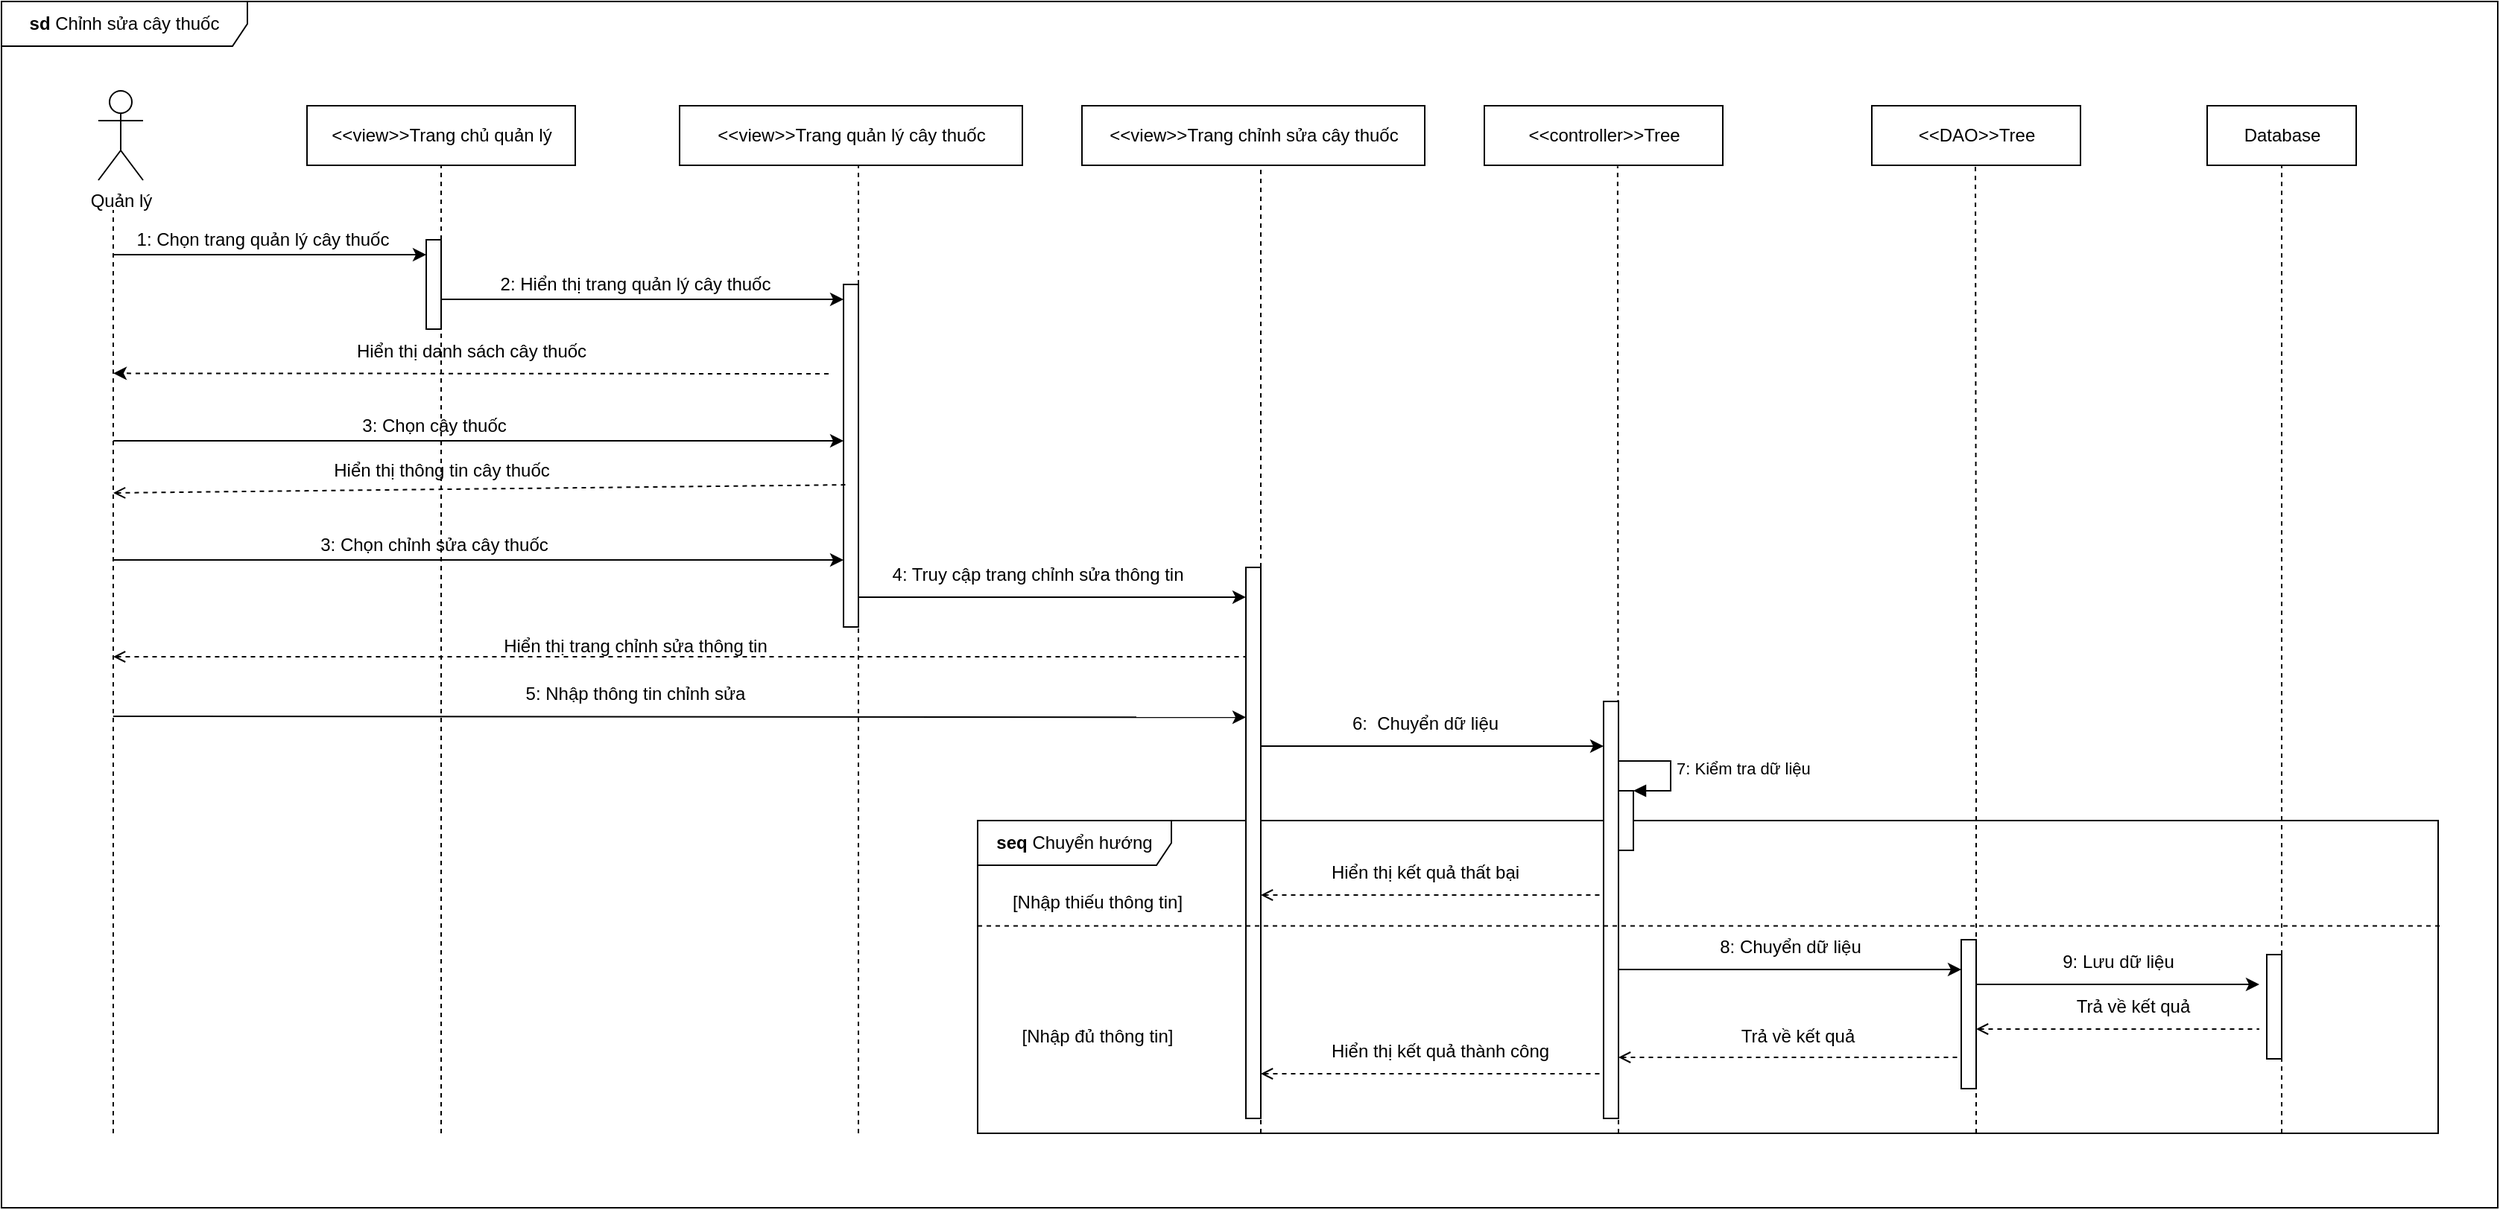 <mxfile version="20.6.0" type="device"><diagram id="asjjTaxxDbduJ_uwMJDM" name="Page-1"><mxGraphModel dx="1049" dy="568" grid="1" gridSize="10" guides="1" tooltips="1" connect="1" arrows="1" fold="1" page="1" pageScale="1" pageWidth="850" pageHeight="1100" math="0" shadow="0"><root><mxCell id="0"/><mxCell id="1" parent="0"/><mxCell id="Y9XglMHhpvMvOgpMFqkx-15" value="&lt;b&gt;seq&lt;/b&gt; Chuyển hướng" style="shape=umlFrame;whiteSpace=wrap;html=1;width=130;height=30;" vertex="1" parent="1"><mxGeometry x="670" y="590" width="980" height="210" as="geometry"/></mxCell><mxCell id="PbMtfc2Mm91NxUPL8bgm-46" value="&lt;b&gt;sd &lt;/b&gt;Chỉnh sửa cây thuốc" style="shape=umlFrame;whiteSpace=wrap;html=1;width=165;height=30;" parent="1" vertex="1"><mxGeometry x="15" y="40" width="1675" height="810" as="geometry"/></mxCell><mxCell id="PbMtfc2Mm91NxUPL8bgm-1" value="Quản lý" style="shape=umlActor;verticalLabelPosition=bottom;verticalAlign=top;html=1;outlineConnect=0;" parent="1" vertex="1"><mxGeometry x="80" y="100" width="30" height="60" as="geometry"/></mxCell><mxCell id="PbMtfc2Mm91NxUPL8bgm-5" value="&amp;lt;&amp;lt;view&amp;gt;&amp;gt;Trang chủ quản lý" style="html=1;" parent="1" vertex="1"><mxGeometry x="220" y="110" width="180" height="40" as="geometry"/></mxCell><mxCell id="PbMtfc2Mm91NxUPL8bgm-6" value="&amp;lt;&amp;lt;controller&amp;gt;&amp;gt;Tree" style="html=1;" parent="1" vertex="1"><mxGeometry x="1010" y="110" width="160" height="40" as="geometry"/></mxCell><mxCell id="PbMtfc2Mm91NxUPL8bgm-7" value="&amp;lt;&amp;lt;DAO&amp;gt;&amp;gt;Tree" style="html=1;" parent="1" vertex="1"><mxGeometry x="1270" y="110" width="140" height="40" as="geometry"/></mxCell><mxCell id="PbMtfc2Mm91NxUPL8bgm-8" value="Database" style="html=1;" parent="1" vertex="1"><mxGeometry x="1495" y="110" width="100" height="40" as="geometry"/></mxCell><mxCell id="PbMtfc2Mm91NxUPL8bgm-10" value="" style="endArrow=none;dashed=1;html=1;rounded=0;" parent="1" edge="1"><mxGeometry width="50" height="50" relative="1" as="geometry"><mxPoint x="90" y="800" as="sourcePoint"/><mxPoint x="90" y="180" as="targetPoint"/></mxGeometry></mxCell><mxCell id="PbMtfc2Mm91NxUPL8bgm-11" value="" style="endArrow=classic;html=1;rounded=0;entryX=0;entryY=0.167;entryDx=0;entryDy=0;entryPerimeter=0;" parent="1" target="PbMtfc2Mm91NxUPL8bgm-15" edge="1"><mxGeometry width="50" height="50" relative="1" as="geometry"><mxPoint x="90" y="210" as="sourcePoint"/><mxPoint x="280" y="211" as="targetPoint"/></mxGeometry></mxCell><mxCell id="PbMtfc2Mm91NxUPL8bgm-12" value="" style="endArrow=none;dashed=1;html=1;rounded=0;entryX=0.5;entryY=1;entryDx=0;entryDy=0;" parent="1" target="PbMtfc2Mm91NxUPL8bgm-5" edge="1"><mxGeometry width="50" height="50" relative="1" as="geometry"><mxPoint x="310" y="800" as="sourcePoint"/><mxPoint x="340" y="200" as="targetPoint"/></mxGeometry></mxCell><mxCell id="PbMtfc2Mm91NxUPL8bgm-13" value="1: Chọn trang quản lý cây thuốc" style="text;html=1;align=center;verticalAlign=middle;resizable=0;points=[];autosize=1;strokeColor=none;fillColor=none;" parent="1" vertex="1"><mxGeometry x="95" y="185" width="190" height="30" as="geometry"/></mxCell><mxCell id="PbMtfc2Mm91NxUPL8bgm-15" value="" style="html=1;points=[];perimeter=orthogonalPerimeter;" parent="1" vertex="1"><mxGeometry x="300" y="200" width="10" height="60" as="geometry"/></mxCell><mxCell id="PbMtfc2Mm91NxUPL8bgm-16" value="" style="endArrow=classic;html=1;rounded=0;" parent="1" edge="1"><mxGeometry width="50" height="50" relative="1" as="geometry"><mxPoint x="310" y="240" as="sourcePoint"/><mxPoint x="580" y="240" as="targetPoint"/></mxGeometry></mxCell><mxCell id="PbMtfc2Mm91NxUPL8bgm-17" value="" style="endArrow=none;dashed=1;html=1;rounded=0;entryX=0.559;entryY=1.017;entryDx=0;entryDy=0;entryPerimeter=0;" parent="1" target="PbMtfc2Mm91NxUPL8bgm-6" edge="1"><mxGeometry width="50" height="50" relative="1" as="geometry"><mxPoint x="1100" y="800" as="sourcePoint"/><mxPoint x="1092.25" y="150" as="targetPoint"/></mxGeometry></mxCell><mxCell id="PbMtfc2Mm91NxUPL8bgm-19" value="" style="endArrow=none;dashed=1;html=1;rounded=0;entryX=0.5;entryY=1;entryDx=0;entryDy=0;startArrow=none;" parent="1" edge="1"><mxGeometry width="50" height="50" relative="1" as="geometry"><mxPoint x="1340" y="490" as="sourcePoint"/><mxPoint x="1339.5" y="150" as="targetPoint"/></mxGeometry></mxCell><mxCell id="PbMtfc2Mm91NxUPL8bgm-24" value="" style="endArrow=none;dashed=1;html=1;rounded=0;entryX=0.5;entryY=1;entryDx=0;entryDy=0;startArrow=none;" parent="1" target="PbMtfc2Mm91NxUPL8bgm-8" edge="1"><mxGeometry width="50" height="50" relative="1" as="geometry"><mxPoint x="1545" y="800" as="sourcePoint"/><mxPoint x="1595" y="270" as="targetPoint"/></mxGeometry></mxCell><mxCell id="PbMtfc2Mm91NxUPL8bgm-44" value="" style="html=1;points=[];perimeter=orthogonalPerimeter;" parent="1" vertex="1"><mxGeometry x="1090" y="510" width="10" height="280" as="geometry"/></mxCell><mxCell id="CXyfDwtnlCf071ItUu4t-3" value="&amp;lt;&amp;lt;view&amp;gt;&amp;gt;Trang quản lý cây thuốc" style="html=1;" parent="1" vertex="1"><mxGeometry x="470" y="110" width="230" height="40" as="geometry"/></mxCell><mxCell id="CXyfDwtnlCf071ItUu4t-4" value="" style="endArrow=none;dashed=1;html=1;rounded=0;" parent="1" edge="1"><mxGeometry width="50" height="50" relative="1" as="geometry"><mxPoint x="590" y="800" as="sourcePoint"/><mxPoint x="590" y="150" as="targetPoint"/></mxGeometry></mxCell><mxCell id="PbMtfc2Mm91NxUPL8bgm-45" value="" style="html=1;points=[];perimeter=orthogonalPerimeter;" parent="1" vertex="1"><mxGeometry x="1330" y="670" width="10" height="100" as="geometry"/></mxCell><mxCell id="S-G5bxxULWOog6-uAbpq-8" value="" style="endArrow=none;dashed=1;html=1;rounded=0;" parent="1" edge="1"><mxGeometry width="50" height="50" relative="1" as="geometry"><mxPoint x="1340" y="800" as="sourcePoint"/><mxPoint x="1340" y="489" as="targetPoint"/></mxGeometry></mxCell><mxCell id="S-G5bxxULWOog6-uAbpq-33" value="2: Hiển thị trang quản lý cây thuốc" style="text;html=1;align=center;verticalAlign=middle;resizable=0;points=[];autosize=1;strokeColor=none;fillColor=none;" parent="1" vertex="1"><mxGeometry x="340" y="215" width="200" height="30" as="geometry"/></mxCell><mxCell id="S-G5bxxULWOog6-uAbpq-38" value="" style="html=1;points=[];perimeter=orthogonalPerimeter;" parent="1" vertex="1"><mxGeometry x="1535" y="680" width="10" height="70" as="geometry"/></mxCell><mxCell id="S-G5bxxULWOog6-uAbpq-41" value="" style="endArrow=classic;html=1;rounded=0;dashed=1;" parent="1" edge="1"><mxGeometry width="50" height="50" relative="1" as="geometry"><mxPoint x="570" y="290" as="sourcePoint"/><mxPoint x="90" y="289.68" as="targetPoint"/></mxGeometry></mxCell><mxCell id="S-G5bxxULWOog6-uAbpq-43" value="" style="html=1;points=[];perimeter=orthogonalPerimeter;" parent="1" vertex="1"><mxGeometry x="580" y="230" width="10" height="230" as="geometry"/></mxCell><mxCell id="S-G5bxxULWOog6-uAbpq-44" value="Hiển thị danh sách cây thuốc" style="text;html=1;align=center;verticalAlign=middle;resizable=0;points=[];autosize=1;strokeColor=none;fillColor=none;" parent="1" vertex="1"><mxGeometry x="240" y="260" width="180" height="30" as="geometry"/></mxCell><mxCell id="S-G5bxxULWOog6-uAbpq-45" value="" style="endArrow=classic;html=1;rounded=0;" parent="1" edge="1"><mxGeometry width="50" height="50" relative="1" as="geometry"><mxPoint x="90" y="335" as="sourcePoint"/><mxPoint x="580" y="335" as="targetPoint"/></mxGeometry></mxCell><mxCell id="S-G5bxxULWOog6-uAbpq-46" value="3: Chọn cây thuốc" style="text;html=1;align=center;verticalAlign=middle;resizable=0;points=[];autosize=1;strokeColor=none;fillColor=none;" parent="1" vertex="1"><mxGeometry x="245" y="310" width="120" height="30" as="geometry"/></mxCell><mxCell id="S-G5bxxULWOog6-uAbpq-47" value="" style="endArrow=classic;html=1;rounded=0;entryX=0;entryY=0.054;entryDx=0;entryDy=0;entryPerimeter=0;" parent="1" edge="1" target="Y9XglMHhpvMvOgpMFqkx-5"><mxGeometry width="50" height="50" relative="1" as="geometry"><mxPoint x="590" y="440" as="sourcePoint"/><mxPoint x="840" y="440" as="targetPoint"/></mxGeometry></mxCell><mxCell id="S-G5bxxULWOog6-uAbpq-51" value="" style="endArrow=classic;html=1;rounded=0;exitX=1.346;exitY=0.695;exitDx=0;exitDy=0;exitPerimeter=0;" parent="1" edge="1"><mxGeometry width="50" height="50" relative="1" as="geometry"><mxPoint x="1340" y="700" as="sourcePoint"/><mxPoint x="1530" y="700" as="targetPoint"/></mxGeometry></mxCell><mxCell id="S-G5bxxULWOog6-uAbpq-53" value="" style="endArrow=none;dashed=1;html=1;rounded=0;startArrow=open;startFill=0;" parent="1" edge="1"><mxGeometry width="50" height="50" relative="1" as="geometry"><mxPoint x="90" y="480" as="sourcePoint"/><mxPoint x="850" y="480" as="targetPoint"/></mxGeometry></mxCell><mxCell id="S-G5bxxULWOog6-uAbpq-57" value="" style="endArrow=none;dashed=1;html=1;rounded=0;startArrow=open;startFill=0;entryX=0.12;entryY=0.585;entryDx=0;entryDy=0;entryPerimeter=0;" parent="1" edge="1" target="S-G5bxxULWOog6-uAbpq-43"><mxGeometry width="50" height="50" relative="1" as="geometry"><mxPoint x="90" y="370" as="sourcePoint"/><mxPoint x="580" y="374.5" as="targetPoint"/></mxGeometry></mxCell><mxCell id="S-G5bxxULWOog6-uAbpq-58" value="Hiển thị thông tin cây thuốc" style="text;html=1;align=center;verticalAlign=middle;resizable=0;points=[];autosize=1;strokeColor=none;fillColor=none;" parent="1" vertex="1"><mxGeometry x="225" y="340" width="170" height="30" as="geometry"/></mxCell><mxCell id="Y9XglMHhpvMvOgpMFqkx-1" value="" style="endArrow=classic;html=1;rounded=0;" edge="1" parent="1"><mxGeometry width="50" height="50" relative="1" as="geometry"><mxPoint x="90" y="415" as="sourcePoint"/><mxPoint x="580" y="415" as="targetPoint"/></mxGeometry></mxCell><mxCell id="Y9XglMHhpvMvOgpMFqkx-2" value="3: Chọn chỉnh sửa cây thuốc" style="text;html=1;align=center;verticalAlign=middle;resizable=0;points=[];autosize=1;strokeColor=none;fillColor=none;" vertex="1" parent="1"><mxGeometry x="215" y="390" width="180" height="30" as="geometry"/></mxCell><mxCell id="Y9XglMHhpvMvOgpMFqkx-3" value="&amp;lt;&amp;lt;view&amp;gt;&amp;gt;Trang chỉnh sửa cây thuốc" style="html=1;" vertex="1" parent="1"><mxGeometry x="740" y="110" width="230" height="40" as="geometry"/></mxCell><mxCell id="Y9XglMHhpvMvOgpMFqkx-4" value="" style="endArrow=none;dashed=1;html=1;rounded=0;startArrow=none;" edge="1" parent="1" source="Y9XglMHhpvMvOgpMFqkx-5"><mxGeometry width="50" height="50" relative="1" as="geometry"><mxPoint x="860" y="560" as="sourcePoint"/><mxPoint x="860" y="150" as="targetPoint"/></mxGeometry></mxCell><mxCell id="Y9XglMHhpvMvOgpMFqkx-5" value="" style="html=1;points=[];perimeter=orthogonalPerimeter;" vertex="1" parent="1"><mxGeometry x="850" y="420" width="10" height="370" as="geometry"/></mxCell><mxCell id="Y9XglMHhpvMvOgpMFqkx-6" value="" style="endArrow=none;dashed=1;html=1;rounded=0;" edge="1" parent="1" target="Y9XglMHhpvMvOgpMFqkx-5"><mxGeometry width="50" height="50" relative="1" as="geometry"><mxPoint x="860" y="800" as="sourcePoint"/><mxPoint x="860" y="150" as="targetPoint"/></mxGeometry></mxCell><mxCell id="Y9XglMHhpvMvOgpMFqkx-7" value="4: Truy cập trang chỉnh sửa thông tin" style="text;html=1;align=center;verticalAlign=middle;resizable=0;points=[];autosize=1;strokeColor=none;fillColor=none;" vertex="1" parent="1"><mxGeometry x="600" y="410" width="220" height="30" as="geometry"/></mxCell><mxCell id="Y9XglMHhpvMvOgpMFqkx-8" value="Hiển thị trang chỉnh sửa thông tin" style="text;html=1;align=center;verticalAlign=middle;resizable=0;points=[];autosize=1;strokeColor=none;fillColor=none;" vertex="1" parent="1"><mxGeometry x="340" y="457.5" width="200" height="30" as="geometry"/></mxCell><mxCell id="Y9XglMHhpvMvOgpMFqkx-9" value="" style="endArrow=classic;html=1;rounded=0;entryX=0;entryY=0.272;entryDx=0;entryDy=0;entryPerimeter=0;" edge="1" parent="1" target="Y9XglMHhpvMvOgpMFqkx-5"><mxGeometry width="50" height="50" relative="1" as="geometry"><mxPoint x="90" y="520" as="sourcePoint"/><mxPoint x="830" y="520" as="targetPoint"/></mxGeometry></mxCell><mxCell id="Y9XglMHhpvMvOgpMFqkx-10" value="5: Nhập thông tin chỉnh sửa" style="text;html=1;align=center;verticalAlign=middle;resizable=0;points=[];autosize=1;strokeColor=none;fillColor=none;" vertex="1" parent="1"><mxGeometry x="355" y="490" width="170" height="30" as="geometry"/></mxCell><mxCell id="Y9XglMHhpvMvOgpMFqkx-11" value="" style="endArrow=classic;html=1;rounded=0;" edge="1" parent="1"><mxGeometry width="50" height="50" relative="1" as="geometry"><mxPoint x="860" y="540" as="sourcePoint"/><mxPoint x="1090" y="540" as="targetPoint"/></mxGeometry></mxCell><mxCell id="Y9XglMHhpvMvOgpMFqkx-12" value="6:&amp;nbsp; Chuyển dữ liệu" style="text;html=1;align=center;verticalAlign=middle;resizable=0;points=[];autosize=1;strokeColor=none;fillColor=none;" vertex="1" parent="1"><mxGeometry x="910" y="510" width="120" height="30" as="geometry"/></mxCell><mxCell id="Y9XglMHhpvMvOgpMFqkx-13" value="" style="html=1;points=[];perimeter=orthogonalPerimeter;" vertex="1" parent="1"><mxGeometry x="1100" y="570" width="10" height="40" as="geometry"/></mxCell><mxCell id="Y9XglMHhpvMvOgpMFqkx-14" value="7: Kiểm tra dữ liệu&amp;nbsp;" style="edgeStyle=orthogonalEdgeStyle;html=1;align=left;spacingLeft=2;endArrow=block;rounded=0;entryX=1;entryY=0;" edge="1" target="Y9XglMHhpvMvOgpMFqkx-13" parent="1"><mxGeometry relative="1" as="geometry"><mxPoint x="1100" y="550" as="sourcePoint"/><Array as="points"><mxPoint x="1135" y="550"/><mxPoint x="1135" y="570"/></Array></mxGeometry></mxCell><mxCell id="Y9XglMHhpvMvOgpMFqkx-16" value="" style="endArrow=none;dashed=1;html=1;rounded=0;startArrow=open;startFill=0;entryX=0;entryY=0.769;entryDx=0;entryDy=0;entryPerimeter=0;" edge="1" parent="1"><mxGeometry width="50" height="50" relative="1" as="geometry"><mxPoint x="860" y="640" as="sourcePoint"/><mxPoint x="1090" y="640" as="targetPoint"/></mxGeometry></mxCell><mxCell id="Y9XglMHhpvMvOgpMFqkx-17" value="Hiển thị kết quả thất bại" style="text;html=1;align=center;verticalAlign=middle;resizable=0;points=[];autosize=1;strokeColor=none;fillColor=none;" vertex="1" parent="1"><mxGeometry x="895" y="610" width="150" height="30" as="geometry"/></mxCell><mxCell id="Y9XglMHhpvMvOgpMFqkx-18" value="" style="endArrow=classic;html=1;rounded=0;exitX=1.346;exitY=0.695;exitDx=0;exitDy=0;exitPerimeter=0;" edge="1" parent="1"><mxGeometry width="50" height="50" relative="1" as="geometry"><mxPoint x="1100" y="690.0" as="sourcePoint"/><mxPoint x="1330" y="690" as="targetPoint"/></mxGeometry></mxCell><mxCell id="Y9XglMHhpvMvOgpMFqkx-20" value="8: Chuyển dữ liệu" style="text;html=1;align=center;verticalAlign=middle;resizable=0;points=[];autosize=1;strokeColor=none;fillColor=none;" vertex="1" parent="1"><mxGeometry x="1155" y="660" width="120" height="30" as="geometry"/></mxCell><mxCell id="Y9XglMHhpvMvOgpMFqkx-21" value="9: Lưu dữ liệu" style="text;html=1;align=center;verticalAlign=middle;resizable=0;points=[];autosize=1;strokeColor=none;fillColor=none;" vertex="1" parent="1"><mxGeometry x="1385" y="670" width="100" height="30" as="geometry"/></mxCell><mxCell id="Y9XglMHhpvMvOgpMFqkx-22" value="" style="endArrow=none;dashed=1;html=1;rounded=0;startArrow=open;startFill=0;" edge="1" parent="1"><mxGeometry width="50" height="50" relative="1" as="geometry"><mxPoint x="1340" y="730" as="sourcePoint"/><mxPoint x="1530" y="730" as="targetPoint"/></mxGeometry></mxCell><mxCell id="Y9XglMHhpvMvOgpMFqkx-23" value="Trả về kết quả" style="text;html=1;align=center;verticalAlign=middle;resizable=0;points=[];autosize=1;strokeColor=none;fillColor=none;" vertex="1" parent="1"><mxGeometry x="1395" y="700" width="100" height="30" as="geometry"/></mxCell><mxCell id="Y9XglMHhpvMvOgpMFqkx-24" value="" style="endArrow=none;dashed=1;html=1;rounded=0;startArrow=open;startFill=0;" edge="1" parent="1"><mxGeometry width="50" height="50" relative="1" as="geometry"><mxPoint x="1100" y="749" as="sourcePoint"/><mxPoint x="1330" y="749" as="targetPoint"/></mxGeometry></mxCell><mxCell id="Y9XglMHhpvMvOgpMFqkx-25" value="Trả về kết quả" style="text;html=1;align=center;verticalAlign=middle;resizable=0;points=[];autosize=1;strokeColor=none;fillColor=none;" vertex="1" parent="1"><mxGeometry x="1170" y="720" width="100" height="30" as="geometry"/></mxCell><mxCell id="Y9XglMHhpvMvOgpMFqkx-26" value="" style="endArrow=none;dashed=1;html=1;rounded=0;startArrow=open;startFill=0;" edge="1" parent="1"><mxGeometry width="50" height="50" relative="1" as="geometry"><mxPoint x="860" y="760" as="sourcePoint"/><mxPoint x="1090" y="760" as="targetPoint"/></mxGeometry></mxCell><mxCell id="Y9XglMHhpvMvOgpMFqkx-27" value="Hiển thị kết quả thành công" style="text;html=1;align=center;verticalAlign=middle;resizable=0;points=[];autosize=1;strokeColor=none;fillColor=none;" vertex="1" parent="1"><mxGeometry x="895" y="730" width="170" height="30" as="geometry"/></mxCell><mxCell id="Y9XglMHhpvMvOgpMFqkx-29" value="[Nhập đủ thông tin]" style="text;html=1;align=center;verticalAlign=middle;resizable=0;points=[];autosize=1;strokeColor=none;fillColor=none;" vertex="1" parent="1"><mxGeometry x="690" y="720" width="120" height="30" as="geometry"/></mxCell><mxCell id="Y9XglMHhpvMvOgpMFqkx-30" value="[Nhập thiếu thông tin]" style="text;html=1;align=center;verticalAlign=middle;resizable=0;points=[];autosize=1;strokeColor=none;fillColor=none;" vertex="1" parent="1"><mxGeometry x="680" y="630" width="140" height="30" as="geometry"/></mxCell><mxCell id="Y9XglMHhpvMvOgpMFqkx-31" value="" style="endArrow=none;dashed=1;html=1;rounded=0;entryX=1.004;entryY=0.337;entryDx=0;entryDy=0;entryPerimeter=0;exitX=0;exitY=0.337;exitDx=0;exitDy=0;exitPerimeter=0;" edge="1" parent="1" source="Y9XglMHhpvMvOgpMFqkx-15" target="Y9XglMHhpvMvOgpMFqkx-15"><mxGeometry width="50" height="50" relative="1" as="geometry"><mxPoint x="850" y="780" as="sourcePoint"/><mxPoint x="900" y="730" as="targetPoint"/></mxGeometry></mxCell></root></mxGraphModel></diagram></mxfile>